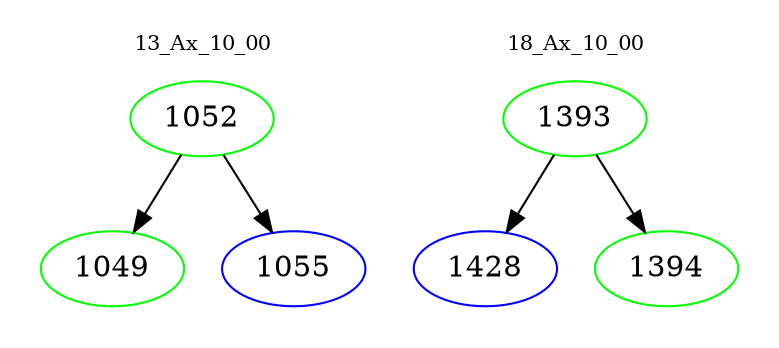 digraph{
subgraph cluster_0 {
color = white
label = "13_Ax_10_00";
fontsize=10;
T0_1052 [label="1052", color="green"]
T0_1052 -> T0_1049 [color="black"]
T0_1049 [label="1049", color="green"]
T0_1052 -> T0_1055 [color="black"]
T0_1055 [label="1055", color="blue"]
}
subgraph cluster_1 {
color = white
label = "18_Ax_10_00";
fontsize=10;
T1_1393 [label="1393", color="green"]
T1_1393 -> T1_1428 [color="black"]
T1_1428 [label="1428", color="blue"]
T1_1393 -> T1_1394 [color="black"]
T1_1394 [label="1394", color="green"]
}
}
